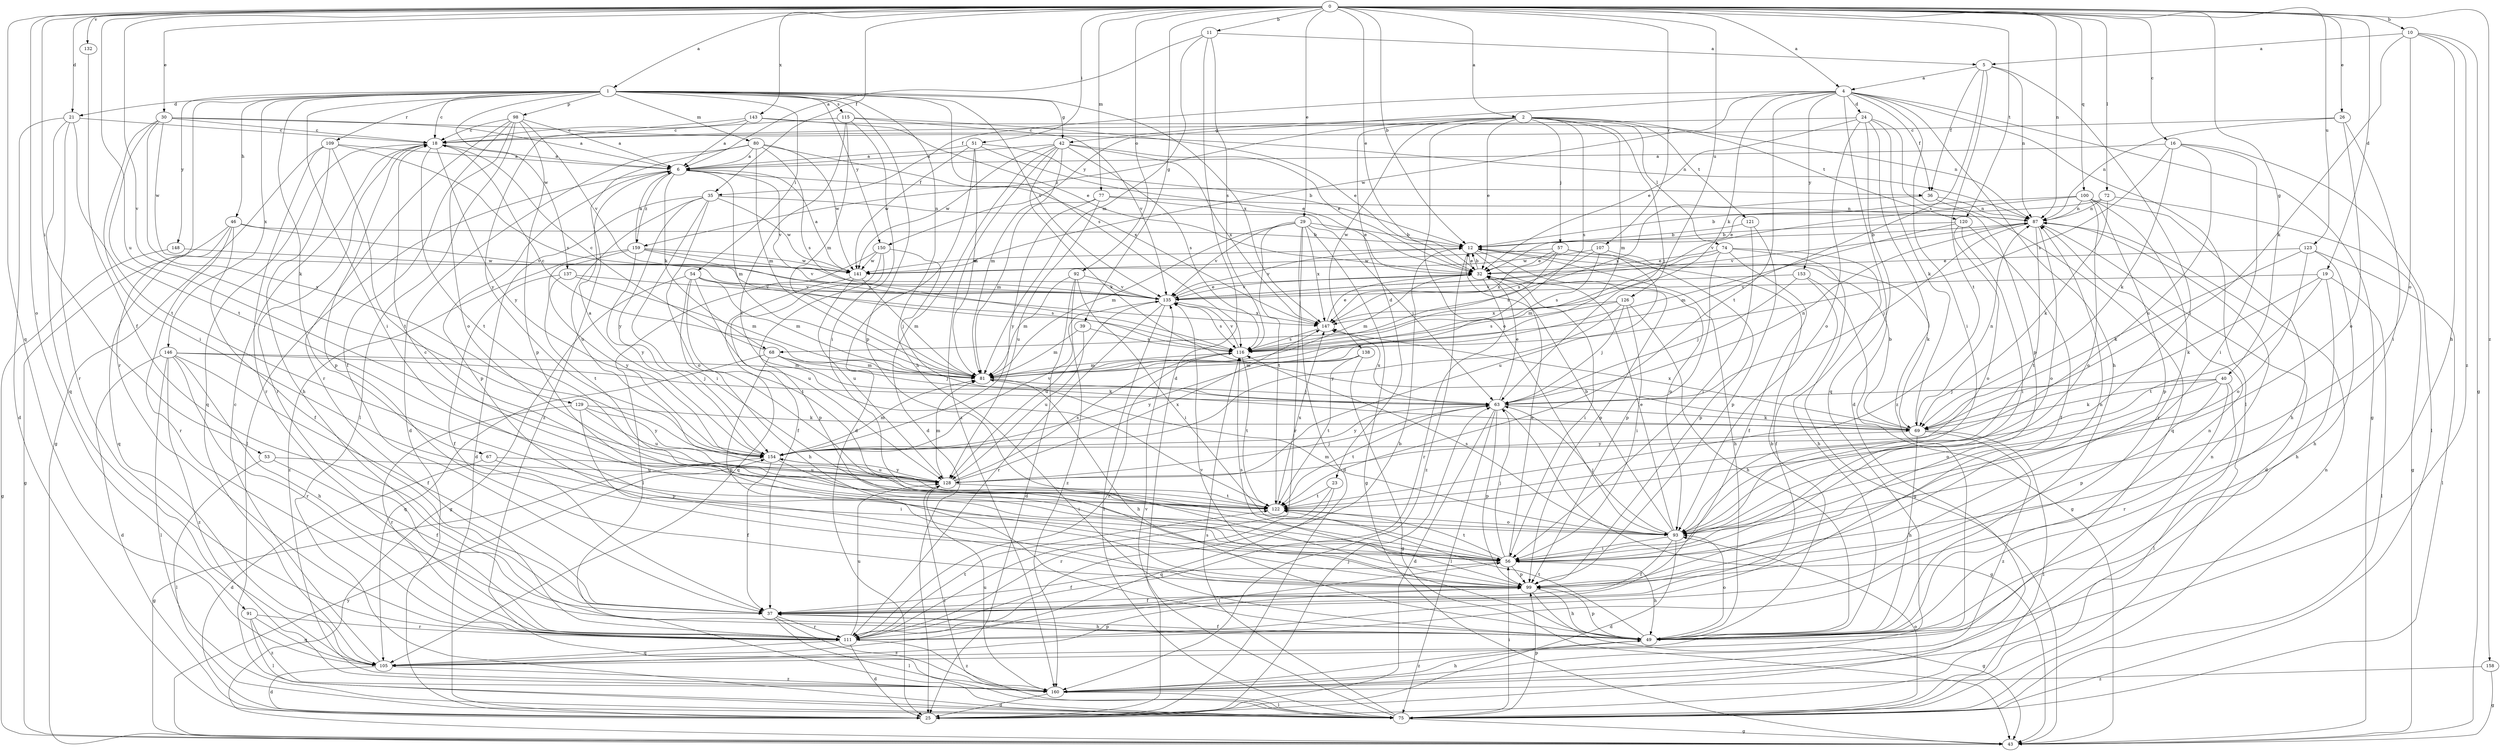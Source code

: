 strict digraph  {
0;
1;
2;
4;
5;
6;
10;
11;
12;
16;
18;
19;
21;
23;
24;
25;
26;
29;
30;
32;
35;
36;
37;
39;
40;
42;
43;
46;
49;
51;
53;
54;
56;
57;
63;
67;
68;
69;
72;
74;
75;
77;
80;
81;
87;
91;
92;
93;
98;
99;
100;
105;
107;
109;
111;
115;
116;
120;
121;
122;
123;
126;
128;
129;
132;
135;
137;
138;
141;
143;
146;
147;
148;
150;
153;
154;
158;
159;
160;
0 -> 1  [label=a];
0 -> 2  [label=a];
0 -> 4  [label=a];
0 -> 10  [label=b];
0 -> 11  [label=b];
0 -> 12  [label=b];
0 -> 16  [label=c];
0 -> 19  [label=d];
0 -> 21  [label=d];
0 -> 26  [label=e];
0 -> 29  [label=e];
0 -> 30  [label=e];
0 -> 32  [label=e];
0 -> 35  [label=f];
0 -> 39  [label=g];
0 -> 40  [label=g];
0 -> 51  [label=i];
0 -> 53  [label=i];
0 -> 72  [label=l];
0 -> 77  [label=m];
0 -> 87  [label=n];
0 -> 91  [label=o];
0 -> 92  [label=o];
0 -> 100  [label=q];
0 -> 105  [label=q];
0 -> 107  [label=r];
0 -> 120  [label=t];
0 -> 123  [label=u];
0 -> 126  [label=u];
0 -> 128  [label=u];
0 -> 129  [label=v];
0 -> 132  [label=v];
0 -> 143  [label=x];
0 -> 158  [label=z];
1 -> 18  [label=c];
1 -> 21  [label=d];
1 -> 42  [label=g];
1 -> 46  [label=h];
1 -> 49  [label=h];
1 -> 54  [label=i];
1 -> 56  [label=i];
1 -> 67  [label=k];
1 -> 80  [label=m];
1 -> 98  [label=p];
1 -> 99  [label=p];
1 -> 109  [label=r];
1 -> 111  [label=r];
1 -> 115  [label=s];
1 -> 116  [label=s];
1 -> 135  [label=v];
1 -> 137  [label=w];
1 -> 146  [label=x];
1 -> 147  [label=x];
1 -> 148  [label=y];
1 -> 150  [label=y];
2 -> 23  [label=d];
2 -> 32  [label=e];
2 -> 42  [label=g];
2 -> 57  [label=j];
2 -> 63  [label=j];
2 -> 74  [label=l];
2 -> 81  [label=m];
2 -> 93  [label=o];
2 -> 116  [label=s];
2 -> 120  [label=t];
2 -> 121  [label=t];
2 -> 138  [label=w];
2 -> 159  [label=z];
4 -> 24  [label=d];
4 -> 25  [label=d];
4 -> 35  [label=f];
4 -> 36  [label=f];
4 -> 43  [label=g];
4 -> 49  [label=h];
4 -> 56  [label=i];
4 -> 68  [label=k];
4 -> 75  [label=l];
4 -> 122  [label=t];
4 -> 141  [label=w];
4 -> 150  [label=y];
4 -> 153  [label=y];
5 -> 4  [label=a];
5 -> 36  [label=f];
5 -> 56  [label=i];
5 -> 87  [label=n];
5 -> 116  [label=s];
5 -> 122  [label=t];
6 -> 36  [label=f];
6 -> 68  [label=k];
6 -> 75  [label=l];
6 -> 81  [label=m];
6 -> 99  [label=p];
6 -> 135  [label=v];
6 -> 159  [label=z];
10 -> 5  [label=a];
10 -> 43  [label=g];
10 -> 49  [label=h];
10 -> 69  [label=k];
10 -> 93  [label=o];
10 -> 160  [label=z];
11 -> 5  [label=a];
11 -> 6  [label=a];
11 -> 25  [label=d];
11 -> 81  [label=m];
11 -> 116  [label=s];
12 -> 32  [label=e];
12 -> 49  [label=h];
12 -> 93  [label=o];
12 -> 99  [label=p];
12 -> 135  [label=v];
12 -> 141  [label=w];
12 -> 160  [label=z];
16 -> 6  [label=a];
16 -> 56  [label=i];
16 -> 69  [label=k];
16 -> 75  [label=l];
16 -> 116  [label=s];
16 -> 128  [label=u];
18 -> 6  [label=a];
18 -> 99  [label=p];
18 -> 105  [label=q];
18 -> 111  [label=r];
18 -> 122  [label=t];
18 -> 154  [label=y];
19 -> 49  [label=h];
19 -> 69  [label=k];
19 -> 75  [label=l];
19 -> 122  [label=t];
19 -> 135  [label=v];
21 -> 18  [label=c];
21 -> 25  [label=d];
21 -> 105  [label=q];
21 -> 111  [label=r];
21 -> 122  [label=t];
23 -> 105  [label=q];
23 -> 111  [label=r];
23 -> 122  [label=t];
24 -> 18  [label=c];
24 -> 32  [label=e];
24 -> 69  [label=k];
24 -> 93  [label=o];
24 -> 99  [label=p];
24 -> 105  [label=q];
24 -> 160  [label=z];
25 -> 63  [label=j];
26 -> 18  [label=c];
26 -> 56  [label=i];
26 -> 87  [label=n];
26 -> 93  [label=o];
29 -> 12  [label=b];
29 -> 25  [label=d];
29 -> 43  [label=g];
29 -> 63  [label=j];
29 -> 81  [label=m];
29 -> 111  [label=r];
29 -> 122  [label=t];
29 -> 135  [label=v];
29 -> 147  [label=x];
30 -> 6  [label=a];
30 -> 18  [label=c];
30 -> 56  [label=i];
30 -> 87  [label=n];
30 -> 122  [label=t];
30 -> 141  [label=w];
30 -> 154  [label=y];
32 -> 12  [label=b];
32 -> 56  [label=i];
32 -> 81  [label=m];
32 -> 111  [label=r];
32 -> 135  [label=v];
35 -> 25  [label=d];
35 -> 56  [label=i];
35 -> 87  [label=n];
35 -> 93  [label=o];
35 -> 128  [label=u];
35 -> 141  [label=w];
35 -> 154  [label=y];
36 -> 87  [label=n];
36 -> 105  [label=q];
36 -> 147  [label=x];
37 -> 49  [label=h];
37 -> 75  [label=l];
37 -> 111  [label=r];
37 -> 160  [label=z];
39 -> 81  [label=m];
39 -> 116  [label=s];
39 -> 128  [label=u];
40 -> 63  [label=j];
40 -> 69  [label=k];
40 -> 75  [label=l];
40 -> 93  [label=o];
40 -> 99  [label=p];
40 -> 111  [label=r];
42 -> 6  [label=a];
42 -> 25  [label=d];
42 -> 32  [label=e];
42 -> 69  [label=k];
42 -> 81  [label=m];
42 -> 116  [label=s];
42 -> 141  [label=w];
42 -> 147  [label=x];
42 -> 160  [label=z];
43 -> 154  [label=y];
46 -> 12  [label=b];
46 -> 37  [label=f];
46 -> 43  [label=g];
46 -> 105  [label=q];
46 -> 111  [label=r];
46 -> 135  [label=v];
49 -> 12  [label=b];
49 -> 37  [label=f];
49 -> 87  [label=n];
49 -> 93  [label=o];
49 -> 99  [label=p];
49 -> 122  [label=t];
49 -> 135  [label=v];
49 -> 160  [label=z];
51 -> 6  [label=a];
51 -> 12  [label=b];
51 -> 25  [label=d];
51 -> 32  [label=e];
51 -> 81  [label=m];
51 -> 141  [label=w];
53 -> 37  [label=f];
53 -> 75  [label=l];
53 -> 128  [label=u];
54 -> 43  [label=g];
54 -> 49  [label=h];
54 -> 81  [label=m];
54 -> 116  [label=s];
54 -> 122  [label=t];
54 -> 128  [label=u];
54 -> 135  [label=v];
56 -> 18  [label=c];
56 -> 32  [label=e];
56 -> 37  [label=f];
56 -> 49  [label=h];
56 -> 63  [label=j];
56 -> 99  [label=p];
56 -> 122  [label=t];
57 -> 32  [label=e];
57 -> 99  [label=p];
57 -> 116  [label=s];
57 -> 128  [label=u];
57 -> 141  [label=w];
57 -> 147  [label=x];
63 -> 25  [label=d];
63 -> 32  [label=e];
63 -> 43  [label=g];
63 -> 69  [label=k];
63 -> 75  [label=l];
63 -> 87  [label=n];
63 -> 99  [label=p];
63 -> 122  [label=t];
63 -> 147  [label=x];
63 -> 154  [label=y];
67 -> 25  [label=d];
67 -> 56  [label=i];
67 -> 128  [label=u];
68 -> 18  [label=c];
68 -> 63  [label=j];
68 -> 69  [label=k];
68 -> 81  [label=m];
68 -> 99  [label=p];
68 -> 105  [label=q];
69 -> 12  [label=b];
69 -> 49  [label=h];
69 -> 75  [label=l];
69 -> 87  [label=n];
69 -> 147  [label=x];
69 -> 154  [label=y];
69 -> 160  [label=z];
72 -> 32  [label=e];
72 -> 43  [label=g];
72 -> 69  [label=k];
72 -> 87  [label=n];
74 -> 32  [label=e];
74 -> 37  [label=f];
74 -> 43  [label=g];
74 -> 49  [label=h];
74 -> 81  [label=m];
74 -> 99  [label=p];
75 -> 43  [label=g];
75 -> 56  [label=i];
75 -> 87  [label=n];
75 -> 93  [label=o];
75 -> 99  [label=p];
75 -> 116  [label=s];
75 -> 135  [label=v];
77 -> 32  [label=e];
77 -> 81  [label=m];
77 -> 87  [label=n];
77 -> 128  [label=u];
77 -> 154  [label=y];
80 -> 6  [label=a];
80 -> 25  [label=d];
80 -> 81  [label=m];
80 -> 116  [label=s];
80 -> 141  [label=w];
80 -> 147  [label=x];
80 -> 160  [label=z];
81 -> 18  [label=c];
81 -> 49  [label=h];
81 -> 63  [label=j];
87 -> 12  [label=b];
87 -> 25  [label=d];
87 -> 63  [label=j];
87 -> 93  [label=o];
87 -> 122  [label=t];
87 -> 135  [label=v];
91 -> 75  [label=l];
91 -> 105  [label=q];
91 -> 111  [label=r];
91 -> 160  [label=z];
92 -> 25  [label=d];
92 -> 56  [label=i];
92 -> 81  [label=m];
92 -> 135  [label=v];
92 -> 160  [label=z];
93 -> 12  [label=b];
93 -> 25  [label=d];
93 -> 32  [label=e];
93 -> 37  [label=f];
93 -> 56  [label=i];
93 -> 63  [label=j];
93 -> 81  [label=m];
93 -> 116  [label=s];
98 -> 6  [label=a];
98 -> 18  [label=c];
98 -> 37  [label=f];
98 -> 75  [label=l];
98 -> 93  [label=o];
98 -> 99  [label=p];
98 -> 111  [label=r];
98 -> 135  [label=v];
99 -> 37  [label=f];
99 -> 43  [label=g];
99 -> 49  [label=h];
99 -> 87  [label=n];
99 -> 116  [label=s];
100 -> 12  [label=b];
100 -> 49  [label=h];
100 -> 87  [label=n];
100 -> 93  [label=o];
100 -> 99  [label=p];
100 -> 111  [label=r];
100 -> 135  [label=v];
105 -> 18  [label=c];
105 -> 25  [label=d];
105 -> 99  [label=p];
105 -> 160  [label=z];
107 -> 69  [label=k];
107 -> 116  [label=s];
107 -> 141  [label=w];
107 -> 147  [label=x];
109 -> 6  [label=a];
109 -> 43  [label=g];
109 -> 49  [label=h];
109 -> 111  [label=r];
109 -> 116  [label=s];
109 -> 122  [label=t];
111 -> 12  [label=b];
111 -> 25  [label=d];
111 -> 56  [label=i];
111 -> 105  [label=q];
111 -> 122  [label=t];
111 -> 128  [label=u];
111 -> 160  [label=z];
115 -> 18  [label=c];
115 -> 32  [label=e];
115 -> 56  [label=i];
115 -> 81  [label=m];
115 -> 122  [label=t];
115 -> 135  [label=v];
116 -> 81  [label=m];
116 -> 111  [label=r];
116 -> 122  [label=t];
116 -> 135  [label=v];
120 -> 12  [label=b];
120 -> 37  [label=f];
120 -> 56  [label=i];
120 -> 81  [label=m];
120 -> 93  [label=o];
121 -> 12  [label=b];
121 -> 56  [label=i];
121 -> 99  [label=p];
122 -> 93  [label=o];
122 -> 147  [label=x];
123 -> 32  [label=e];
123 -> 49  [label=h];
123 -> 69  [label=k];
123 -> 75  [label=l];
123 -> 93  [label=o];
126 -> 49  [label=h];
126 -> 56  [label=i];
126 -> 63  [label=j];
126 -> 116  [label=s];
126 -> 147  [label=x];
126 -> 154  [label=y];
128 -> 63  [label=j];
128 -> 75  [label=l];
128 -> 81  [label=m];
128 -> 116  [label=s];
128 -> 122  [label=t];
128 -> 147  [label=x];
128 -> 154  [label=y];
129 -> 69  [label=k];
129 -> 99  [label=p];
129 -> 111  [label=r];
129 -> 128  [label=u];
129 -> 154  [label=y];
132 -> 37  [label=f];
135 -> 32  [label=e];
135 -> 75  [label=l];
135 -> 111  [label=r];
135 -> 116  [label=s];
135 -> 128  [label=u];
135 -> 147  [label=x];
137 -> 37  [label=f];
137 -> 81  [label=m];
137 -> 135  [label=v];
137 -> 154  [label=y];
138 -> 43  [label=g];
138 -> 81  [label=m];
138 -> 122  [label=t];
138 -> 154  [label=y];
141 -> 6  [label=a];
141 -> 81  [label=m];
141 -> 105  [label=q];
141 -> 128  [label=u];
143 -> 6  [label=a];
143 -> 18  [label=c];
143 -> 32  [label=e];
143 -> 87  [label=n];
143 -> 154  [label=y];
146 -> 25  [label=d];
146 -> 37  [label=f];
146 -> 49  [label=h];
146 -> 63  [label=j];
146 -> 75  [label=l];
146 -> 81  [label=m];
146 -> 111  [label=r];
146 -> 160  [label=z];
147 -> 32  [label=e];
147 -> 116  [label=s];
148 -> 43  [label=g];
148 -> 141  [label=w];
150 -> 37  [label=f];
150 -> 63  [label=j];
150 -> 75  [label=l];
150 -> 99  [label=p];
150 -> 141  [label=w];
153 -> 37  [label=f];
153 -> 43  [label=g];
153 -> 63  [label=j];
153 -> 135  [label=v];
154 -> 6  [label=a];
154 -> 37  [label=f];
154 -> 43  [label=g];
154 -> 56  [label=i];
154 -> 81  [label=m];
154 -> 128  [label=u];
154 -> 135  [label=v];
158 -> 43  [label=g];
158 -> 160  [label=z];
159 -> 6  [label=a];
159 -> 122  [label=t];
159 -> 135  [label=v];
159 -> 141  [label=w];
159 -> 147  [label=x];
159 -> 154  [label=y];
159 -> 160  [label=z];
160 -> 25  [label=d];
160 -> 49  [label=h];
160 -> 75  [label=l];
160 -> 87  [label=n];
160 -> 128  [label=u];
}
